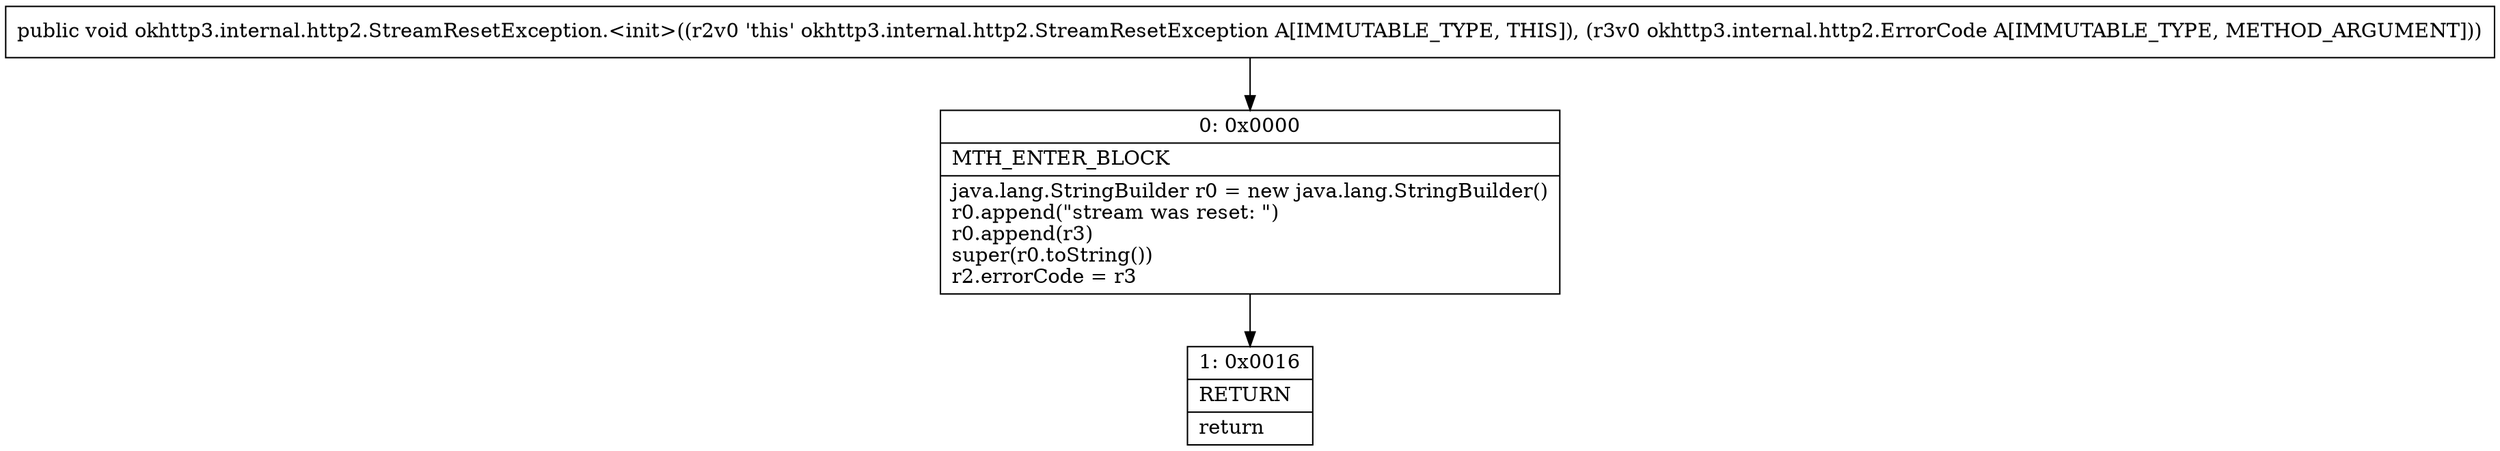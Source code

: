 digraph "CFG forokhttp3.internal.http2.StreamResetException.\<init\>(Lokhttp3\/internal\/http2\/ErrorCode;)V" {
Node_0 [shape=record,label="{0\:\ 0x0000|MTH_ENTER_BLOCK\l|java.lang.StringBuilder r0 = new java.lang.StringBuilder()\lr0.append(\"stream was reset: \")\lr0.append(r3)\lsuper(r0.toString())\lr2.errorCode = r3\l}"];
Node_1 [shape=record,label="{1\:\ 0x0016|RETURN\l|return\l}"];
MethodNode[shape=record,label="{public void okhttp3.internal.http2.StreamResetException.\<init\>((r2v0 'this' okhttp3.internal.http2.StreamResetException A[IMMUTABLE_TYPE, THIS]), (r3v0 okhttp3.internal.http2.ErrorCode A[IMMUTABLE_TYPE, METHOD_ARGUMENT])) }"];
MethodNode -> Node_0;
Node_0 -> Node_1;
}

